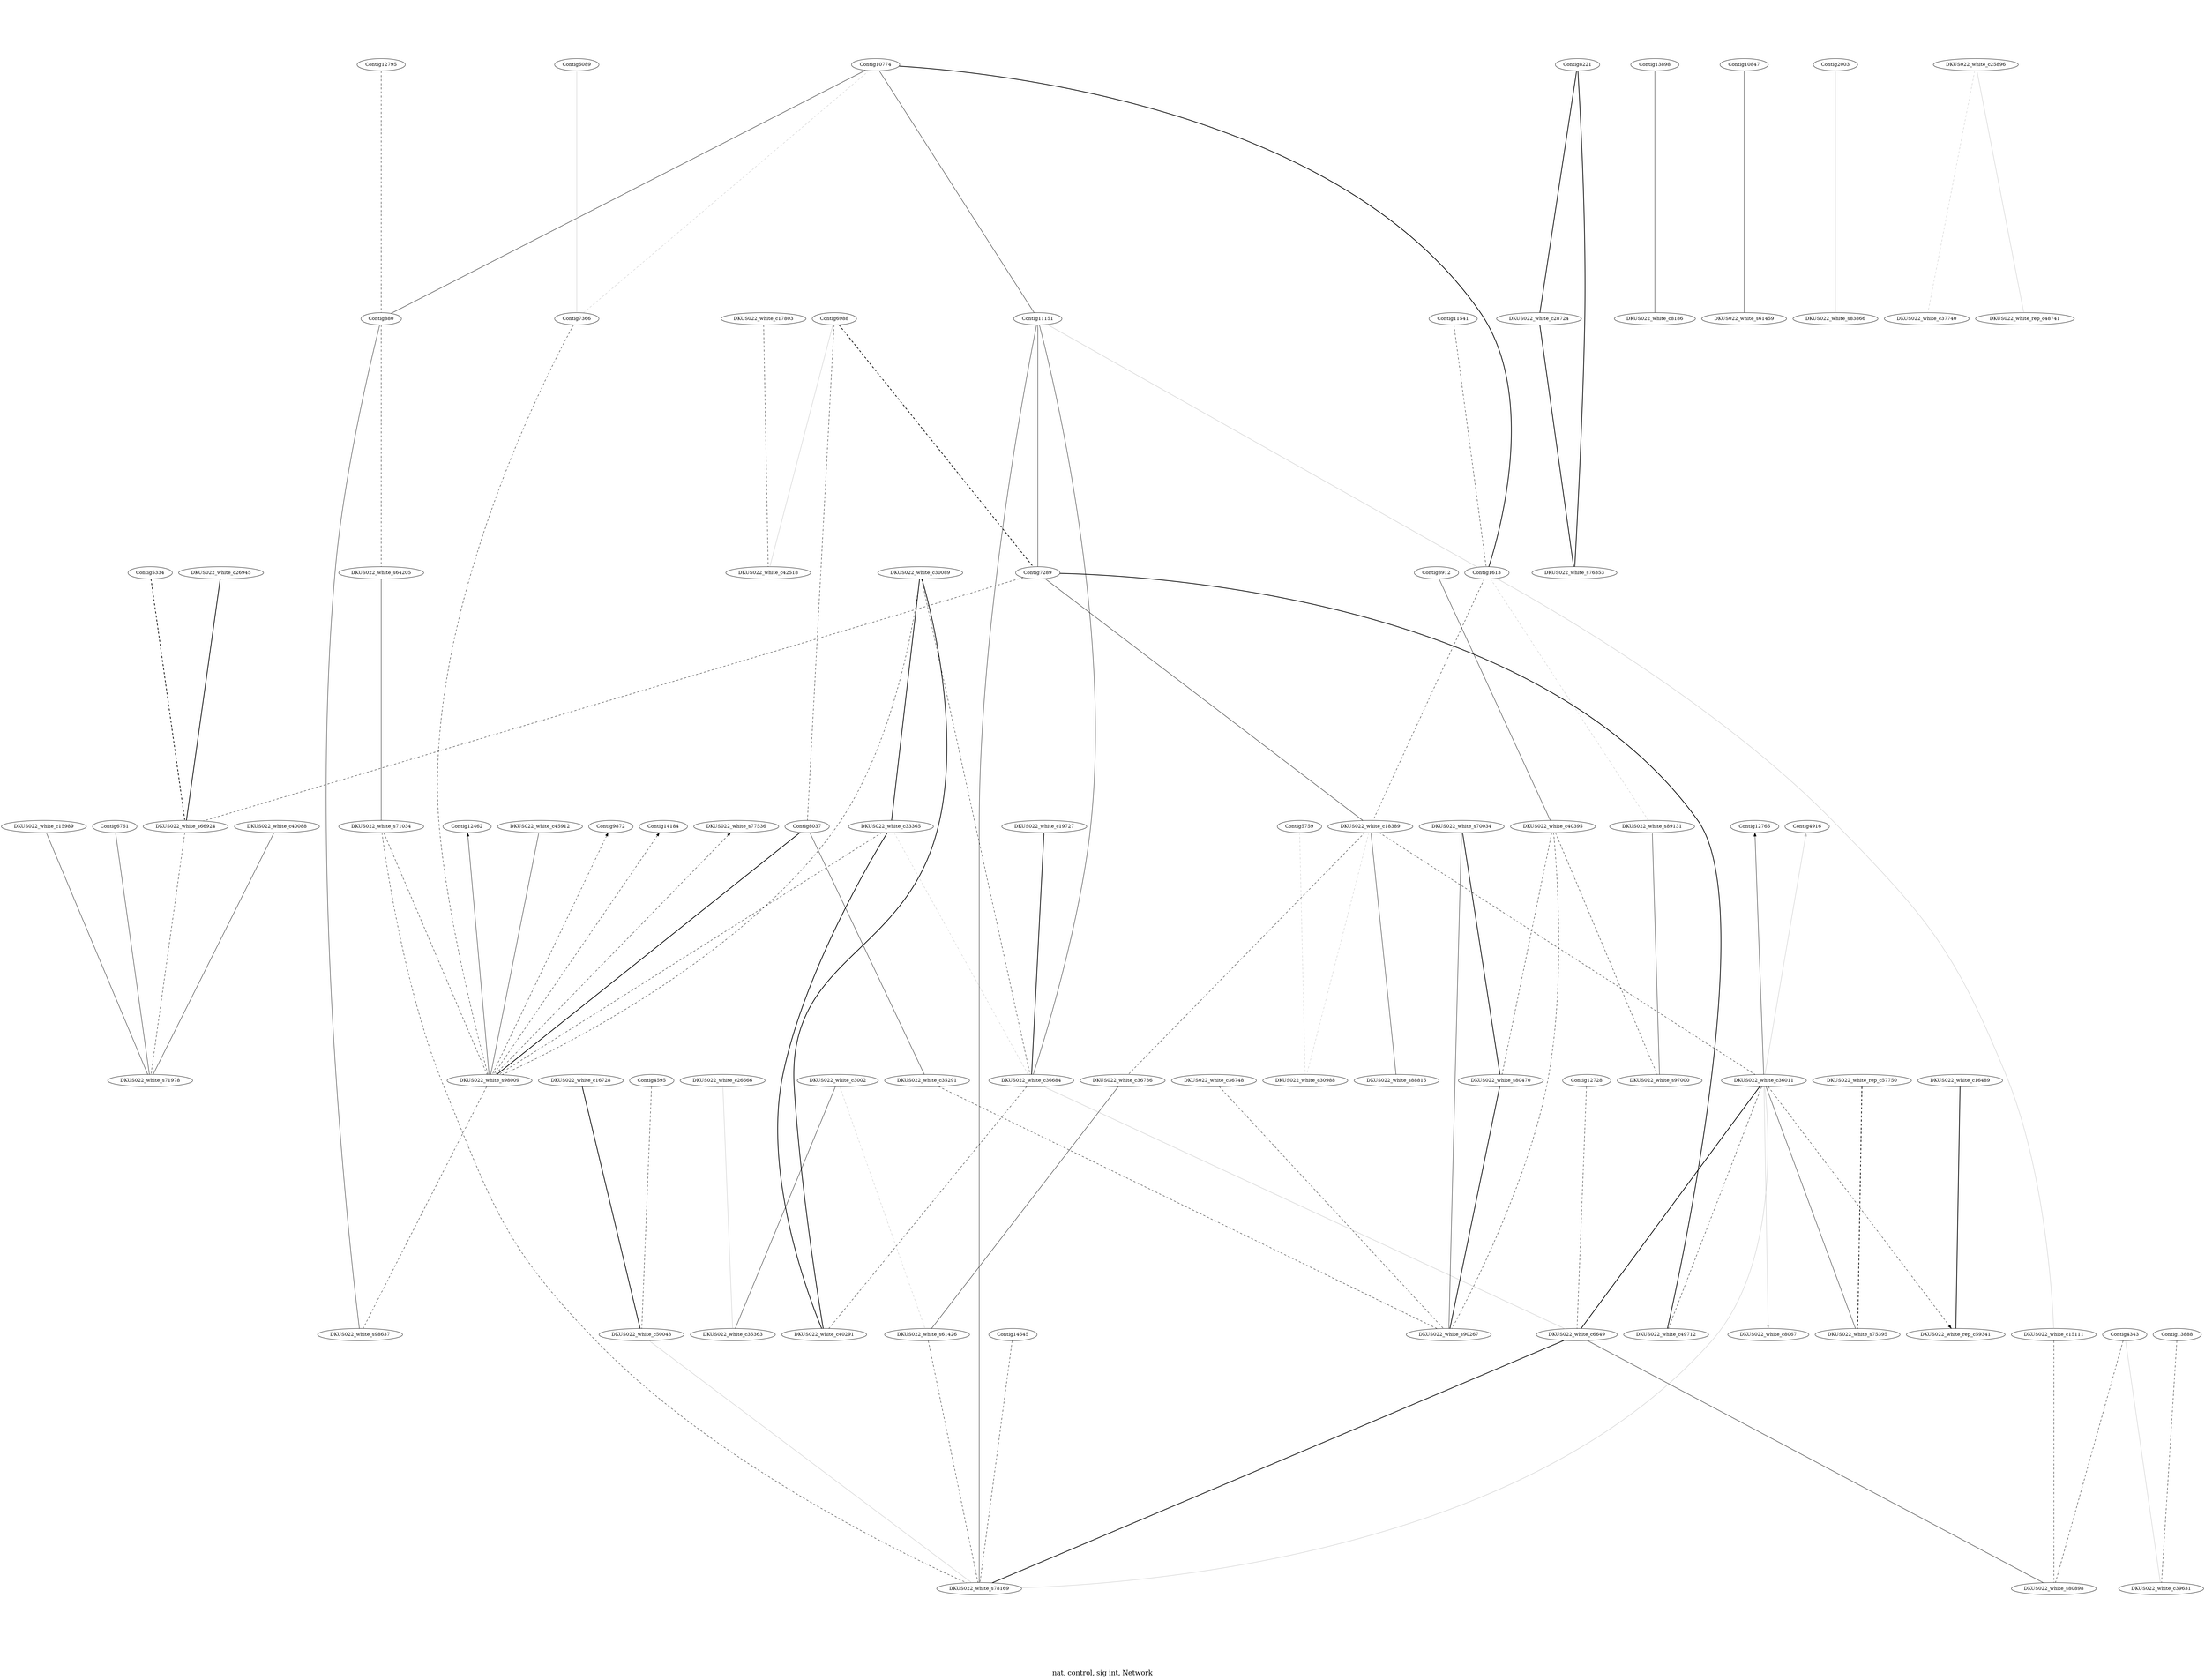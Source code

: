 Digraph G {
K="0.3";
ratio="0.75";
label = "\n\n nat, control, sig int, Network ";
fontsize=20;
"DKUS022_white_c30089" -> "DKUS022_white_c33365" [dir="none",color=black, style="solid,setlinewidth(2)"];
"DKUS022_white_c19727" -> "DKUS022_white_c36684" [dir="none",color=black, style="solid,setlinewidth(2)"];
"DKUS022_white_s80470" -> "DKUS022_white_s90267" [dir="none",color=black, style="solid,setlinewidth(2)"];
"DKUS022_white_c30089" -> "DKUS022_white_c40291" [dir="none",color=black, style="solid,setlinewidth(2)"];
"DKUS022_white_c16728" -> "DKUS022_white_c50043" [dir="none",color=black, style="solid,setlinewidth(2)"];
"DKUS022_white_c33365" -> "DKUS022_white_c40291" [dir="none",color=black, style="solid,setlinewidth(2)"];
"DKUS022_white_c36011" -> "DKUS022_white_c6649" [dir="none",color=black, style="solid,setlinewidth(2)"];
"Contig6988" -> "Contig7289" [dir="none",color=black, style="dashed,setlinewidth(2)"];
"DKUS022_white_c6649" -> "DKUS022_white_s78169" [dir="none",color=black, style="solid,setlinewidth(2)"];
"Contig10774" -> "Contig1613" [dir="none",color=black, style="solid,setlinewidth(2)"];
"DKUS022_white_s70034" -> "DKUS022_white_s80470" [dir="none",color=black, style="solid,setlinewidth(2)"];
"Contig8221" -> "DKUS022_white_c28724" [dir="none",color=black, style="solid,setlinewidth(2)"];
"Contig7289" -> "DKUS022_white_c49712" [dir="none",color=black, style="solid,setlinewidth(2)"];
"Contig5334" -> "DKUS022_white_s66924" [dir="none",color=black, style="dashed,setlinewidth(2)"];
"DKUS022_white_rep_c57750" -> "DKUS022_white_s75395" [dir="none",color=black, style="dashed,setlinewidth(2)"];
"DKUS022_white_c28724" -> "DKUS022_white_s76353" [dir="none",color=black, style="solid,setlinewidth(2)"];
"Contig8221" -> "DKUS022_white_s76353" [dir="none",color=black, style="solid,setlinewidth(2)"];
"Contig8037" -> "DKUS022_white_s98009" [dir="none",color=black, style="solid,setlinewidth(2)"];
"DKUS022_white_c16489" -> "DKUS022_white_rep_c59341" [dir="none",color=black, style="solid,setlinewidth(2)"];
"DKUS022_white_c26945" -> "DKUS022_white_s66924" [dir="none",color=black, style="solid,setlinewidth(2)"];
"Contig13898" -> "DKUS022_white_c8186" [dir="none",color=black, style="solid,setlinewidth(1)"];
"Contig7289" -> "DKUS022_white_c18389" [dir="none",color=black, style="solid,setlinewidth(1)"];
"DKUS022_white_s71034" -> "DKUS022_white_s98009" [dir="none",color=black, style="dashed,setlinewidth(1)"];
"Contig11151" -> "DKUS022_white_s78169" [dir="none",color=black, style="solid,setlinewidth(1)"];
"DKUS022_white_s64205" -> "DKUS022_white_s71034" [dir="none",color=black, style="solid,setlinewidth(1)"];
"DKUS022_white_c40395" -> "DKUS022_white_s90267" [dir="none",color=black, style="dashed,setlinewidth(1)"];
"Contig11151" -> "DKUS022_white_c36684" [dir="none",color=black, style="solid,setlinewidth(1)"];
"DKUS022_white_c18389" -> "DKUS022_white_c36736" [dir="none",color=black, style="dashed,setlinewidth(1)"];
"Contig8912" -> "DKUS022_white_c40395" [dir="none",color=black, style="solid,setlinewidth(1)"];
"Contig7289" -> "DKUS022_white_s66924" [dir="none",color=black, style="dashed,setlinewidth(1)"];
"Contig11541" -> "Contig1613" [dir="none",color=black, style="dashed,setlinewidth(1)"];
"DKUS022_white_c18389" -> "DKUS022_white_s88815" [dir="none",color=black, style="solid,setlinewidth(1)"];
"DKUS022_white_c3002" -> "DKUS022_white_c35363" [dir="none",color=black, style="solid,setlinewidth(1)"];
"DKUS022_white_c45912" -> "DKUS022_white_s98009" [dir="none",color=black, style="solid,setlinewidth(1)"];
"DKUS022_white_s61426" -> "DKUS022_white_s78169" [dir="none",color=black, style="dashed,setlinewidth(1)"];
"DKUS022_white_s89131" -> "DKUS022_white_s97000" [dir="none",color=black, style="solid,setlinewidth(1)"];
"DKUS022_white_c36748" -> "DKUS022_white_s90267" [dir="none",color=black, style="dashed,setlinewidth(1)"];
"DKUS022_white_s66924" -> "DKUS022_white_s71978" [dir="none",color=black, style="dashed,setlinewidth(1)"];
"Contig10774" -> "Contig11151" [dir="none",color=black, style="solid,setlinewidth(1)"];
"Contig10847" -> "DKUS022_white_s61459" [dir="none",color=black, style="solid,setlinewidth(1)"];
"Contig13888" -> "DKUS022_white_c39631" [dir="none",color=black, style="dashed,setlinewidth(1)"];
"Contig8037" -> "DKUS022_white_c35291" [dir="none",color=black, style="solid,setlinewidth(1)"];
"Contig12728" -> "DKUS022_white_c6649" [dir="none",color=black, style="dashed,setlinewidth(1)"];
"DKUS022_white_c40395" -> "DKUS022_white_s80470" [dir="none",color=black, style="dashed,setlinewidth(1)"];
"Contig11151" -> "Contig7289" [dir="none",color=black, style="solid,setlinewidth(1)"];
"DKUS022_white_c30089" -> "DKUS022_white_c36684" [dir="none",color=black, style="dashed,setlinewidth(1)"];
"DKUS022_white_s71034" -> "DKUS022_white_s78169" [dir="none",color=black, style="dashed,setlinewidth(1)"];
"Contig9872" -> "DKUS022_white_s98009" [dir="back",color=black, style="dashed,setlinewidth(1)"];
"DKUS022_white_c36011" -> "DKUS022_white_rep_c59341" [dir="forward",color=black, style="dashed,setlinewidth(1)"];
"Contig10774" -> "Contig880" [dir="none",color=black, style="solid,setlinewidth(1)"];
"Contig4595" -> "DKUS022_white_c50043" [dir="none",color=black, style="dashed,setlinewidth(1)"];
"Contig1613" -> "DKUS022_white_c18389" [dir="none",color=black, style="dashed,setlinewidth(1)"];
"Contig7366" -> "DKUS022_white_s98009" [dir="none",color=black, style="dashed,setlinewidth(1)"];
"Contig880" -> "DKUS022_white_s64205" [dir="none",color=black, style="dashed,setlinewidth(1)"];
"DKUS022_white_c36684" -> "DKUS022_white_c40291" [dir="none",color=black, style="dashed,setlinewidth(1)"];
"DKUS022_white_c36011" -> "DKUS022_white_s75395" [dir="none",color=black, style="solid,setlinewidth(1)"];
"DKUS022_white_c33365" -> "DKUS022_white_s98009" [dir="none",color=black, style="dashed,setlinewidth(1)"];
"DKUS022_white_c30089" -> "DKUS022_white_s98009" [dir="none",color=black, style="dashed,setlinewidth(1)"];
"DKUS022_white_c40088" -> "DKUS022_white_s71978" [dir="none",color=black, style="solid,setlinewidth(1)"];
"DKUS022_white_c15989" -> "DKUS022_white_s71978" [dir="none",color=black, style="solid,setlinewidth(1)"];
"Contig4343" -> "DKUS022_white_s80898" [dir="none",color=black, style="dashed,setlinewidth(1)"];
"Contig14184" -> "DKUS022_white_s98009" [dir="back",color=black, style="dashed,setlinewidth(1)"];
"DKUS022_white_s98009" -> "DKUS022_white_s98637" [dir="none",color=black, style="dashed,setlinewidth(1)"];
"DKUS022_white_s70034" -> "DKUS022_white_s90267" [dir="none",color=black, style="solid,setlinewidth(1)"];
"DKUS022_white_c17803" -> "DKUS022_white_c42518" [dir="none",color=black, style="dashed,setlinewidth(1)"];
"Contig14645" -> "DKUS022_white_s78169" [dir="none",color=black, style="dashed,setlinewidth(1)"];
"DKUS022_white_c6649" -> "DKUS022_white_s80898" [dir="none",color=black, style="solid,setlinewidth(1)"];
"DKUS022_white_c18389" -> "DKUS022_white_c36011" [dir="none",color=black, style="dashed,setlinewidth(1)"];
"DKUS022_white_c36736" -> "DKUS022_white_s61426" [dir="none",color=black, style="solid,setlinewidth(1)"];
"DKUS022_white_c35291" -> "DKUS022_white_s90267" [dir="none",color=black, style="dashed,setlinewidth(1)"];
"DKUS022_white_c40395" -> "DKUS022_white_s97000" [dir="none",color=black, style="dashed,setlinewidth(1)"];
"DKUS022_white_c36011" -> "DKUS022_white_c49712" [dir="none",color=black, style="dashed,setlinewidth(1)"];
"Contig880" -> "DKUS022_white_s98637" [dir="none",color=black, style="solid,setlinewidth(1)"];
"Contig12765" -> "DKUS022_white_c36011" [dir="back",color=black, style="solid,setlinewidth(1)"];
"Contig6988" -> "Contig8037" [dir="none",color=black, style="dashed,setlinewidth(1)"];
"DKUS022_white_s77536" -> "DKUS022_white_s98009" [dir="back",color=black, style="dashed,setlinewidth(1)"];
"Contig12462" -> "DKUS022_white_s98009" [dir="back",color=black, style="solid,setlinewidth(1)"];
"Contig6761" -> "DKUS022_white_s71978" [dir="none",color=black, style="solid,setlinewidth(1)"];
"Contig12795" -> "Contig880" [dir="none",color=black, style="dashed,setlinewidth(1)"];
"DKUS022_white_c15111" -> "DKUS022_white_s80898" [dir="none",color=black, style="dashed,setlinewidth(1)"];
"Contig1613" -> "DKUS022_white_c15111" [dir="none",color=grey, style="solid,setlinewidth(1)"];
"DKUS022_white_c18389" -> "DKUS022_white_c30988" [dir="none",color=grey, style="dashed,setlinewidth(1)"];
"DKUS022_white_c50043" -> "DKUS022_white_s78169" [dir="none",color=grey, style="solid,setlinewidth(1)"];
"Contig4916" -> "DKUS022_white_c36011" [dir="back",color=grey, style="solid,setlinewidth(1)"];
"Contig11151" -> "Contig1613" [dir="none",color=grey, style="solid,setlinewidth(1)"];
"Contig2003" -> "DKUS022_white_s83866" [dir="none",color=grey, style="solid,setlinewidth(1)"];
"Contig6988" -> "DKUS022_white_c42518" [dir="none",color=grey, style="solid,setlinewidth(1)"];
"DKUS022_white_c26666" -> "DKUS022_white_c35363" [dir="none",color=grey, style="solid,setlinewidth(1)"];
"Contig5759" -> "DKUS022_white_c30988" [dir="none",color=grey, style="dashed,setlinewidth(1)"];
"DKUS022_white_c36684" -> "DKUS022_white_c6649" [dir="none",color=grey, style="solid,setlinewidth(1)"];
"Contig4343" -> "DKUS022_white_c39631" [dir="none",color=grey, style="solid,setlinewidth(1)"];
"DKUS022_white_c25896" -> "DKUS022_white_c37740" [dir="none",color=grey, style="dashed,setlinewidth(1)"];
"Contig6089" -> "Contig7366" [dir="none",color=grey, style="solid,setlinewidth(1)"];
"DKUS022_white_c36011" -> "DKUS022_white_c8067" [dir="forward",color=grey, style="solid,setlinewidth(1)"];
"Contig1613" -> "DKUS022_white_s89131" [dir="none",color=grey, style="dashed,setlinewidth(1)"];
"Contig10774" -> "Contig7366" [dir="none",color=grey, style="dashed,setlinewidth(1)"];
"DKUS022_white_c3002" -> "DKUS022_white_s61426" [dir="none",color=grey, style="dashed,setlinewidth(1)"];
"DKUS022_white_c25896" -> "DKUS022_white_rep_c48741" [dir="none",color=grey, style="solid,setlinewidth(1)"];
"DKUS022_white_c36011" -> "DKUS022_white_s78169" [dir="none",color=grey, style="solid,setlinewidth(1)"];
"DKUS022_white_c33365" -> "DKUS022_white_c36684" [dir="none",color=grey, style="dashed,setlinewidth(1)"];
}
